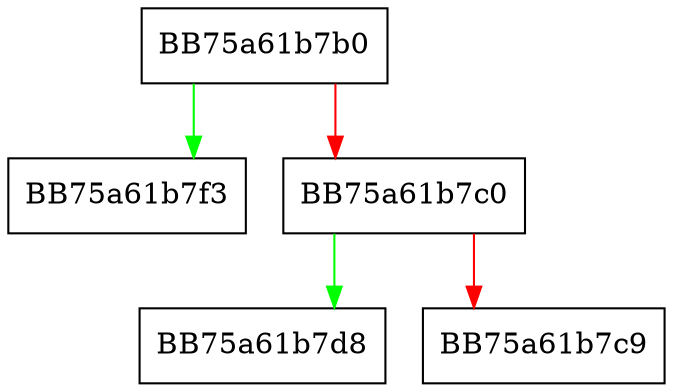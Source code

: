 digraph Write {
  node [shape="box"];
  graph [splines=ortho];
  BB75a61b7b0 -> BB75a61b7f3 [color="green"];
  BB75a61b7b0 -> BB75a61b7c0 [color="red"];
  BB75a61b7c0 -> BB75a61b7d8 [color="green"];
  BB75a61b7c0 -> BB75a61b7c9 [color="red"];
}